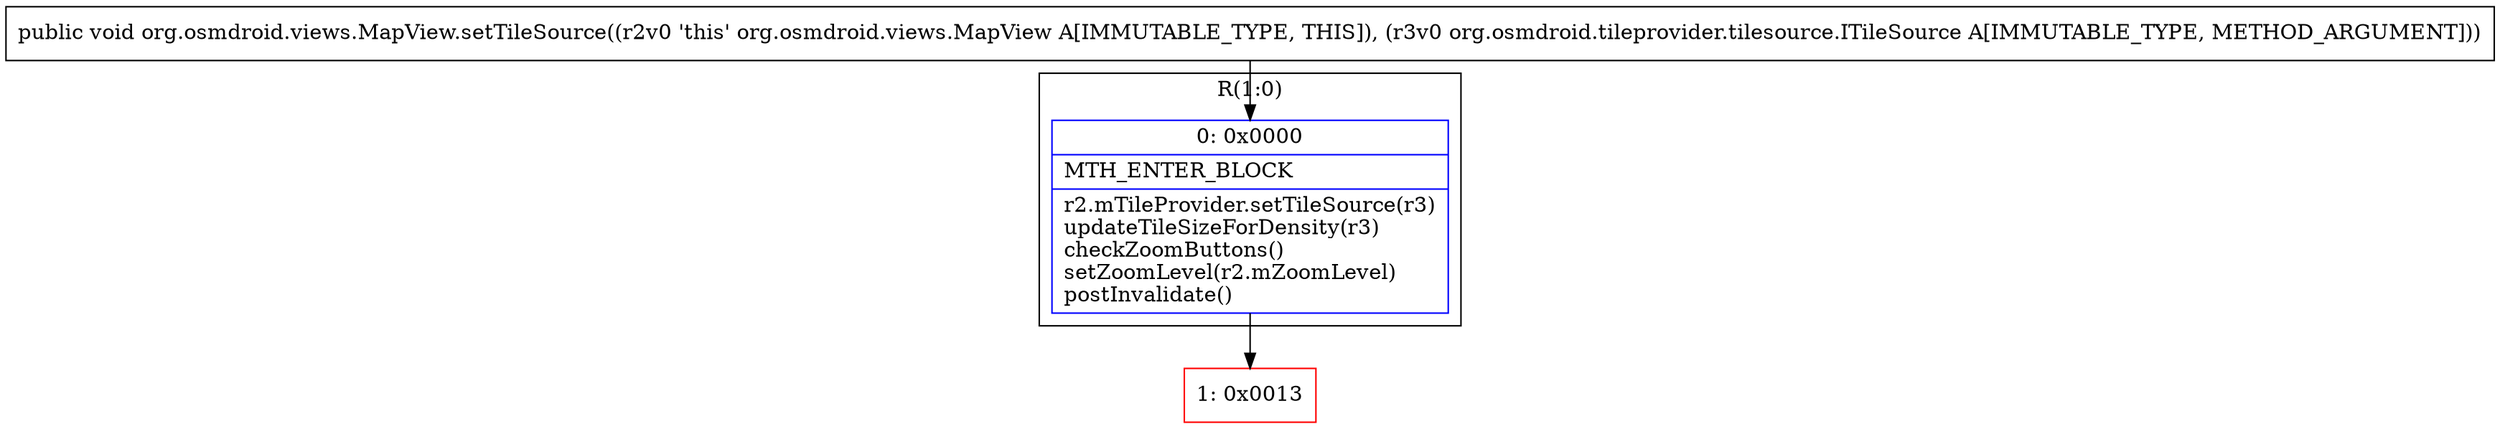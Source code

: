digraph "CFG fororg.osmdroid.views.MapView.setTileSource(Lorg\/osmdroid\/tileprovider\/tilesource\/ITileSource;)V" {
subgraph cluster_Region_792108447 {
label = "R(1:0)";
node [shape=record,color=blue];
Node_0 [shape=record,label="{0\:\ 0x0000|MTH_ENTER_BLOCK\l|r2.mTileProvider.setTileSource(r3)\lupdateTileSizeForDensity(r3)\lcheckZoomButtons()\lsetZoomLevel(r2.mZoomLevel)\lpostInvalidate()\l}"];
}
Node_1 [shape=record,color=red,label="{1\:\ 0x0013}"];
MethodNode[shape=record,label="{public void org.osmdroid.views.MapView.setTileSource((r2v0 'this' org.osmdroid.views.MapView A[IMMUTABLE_TYPE, THIS]), (r3v0 org.osmdroid.tileprovider.tilesource.ITileSource A[IMMUTABLE_TYPE, METHOD_ARGUMENT])) }"];
MethodNode -> Node_0;
Node_0 -> Node_1;
}

